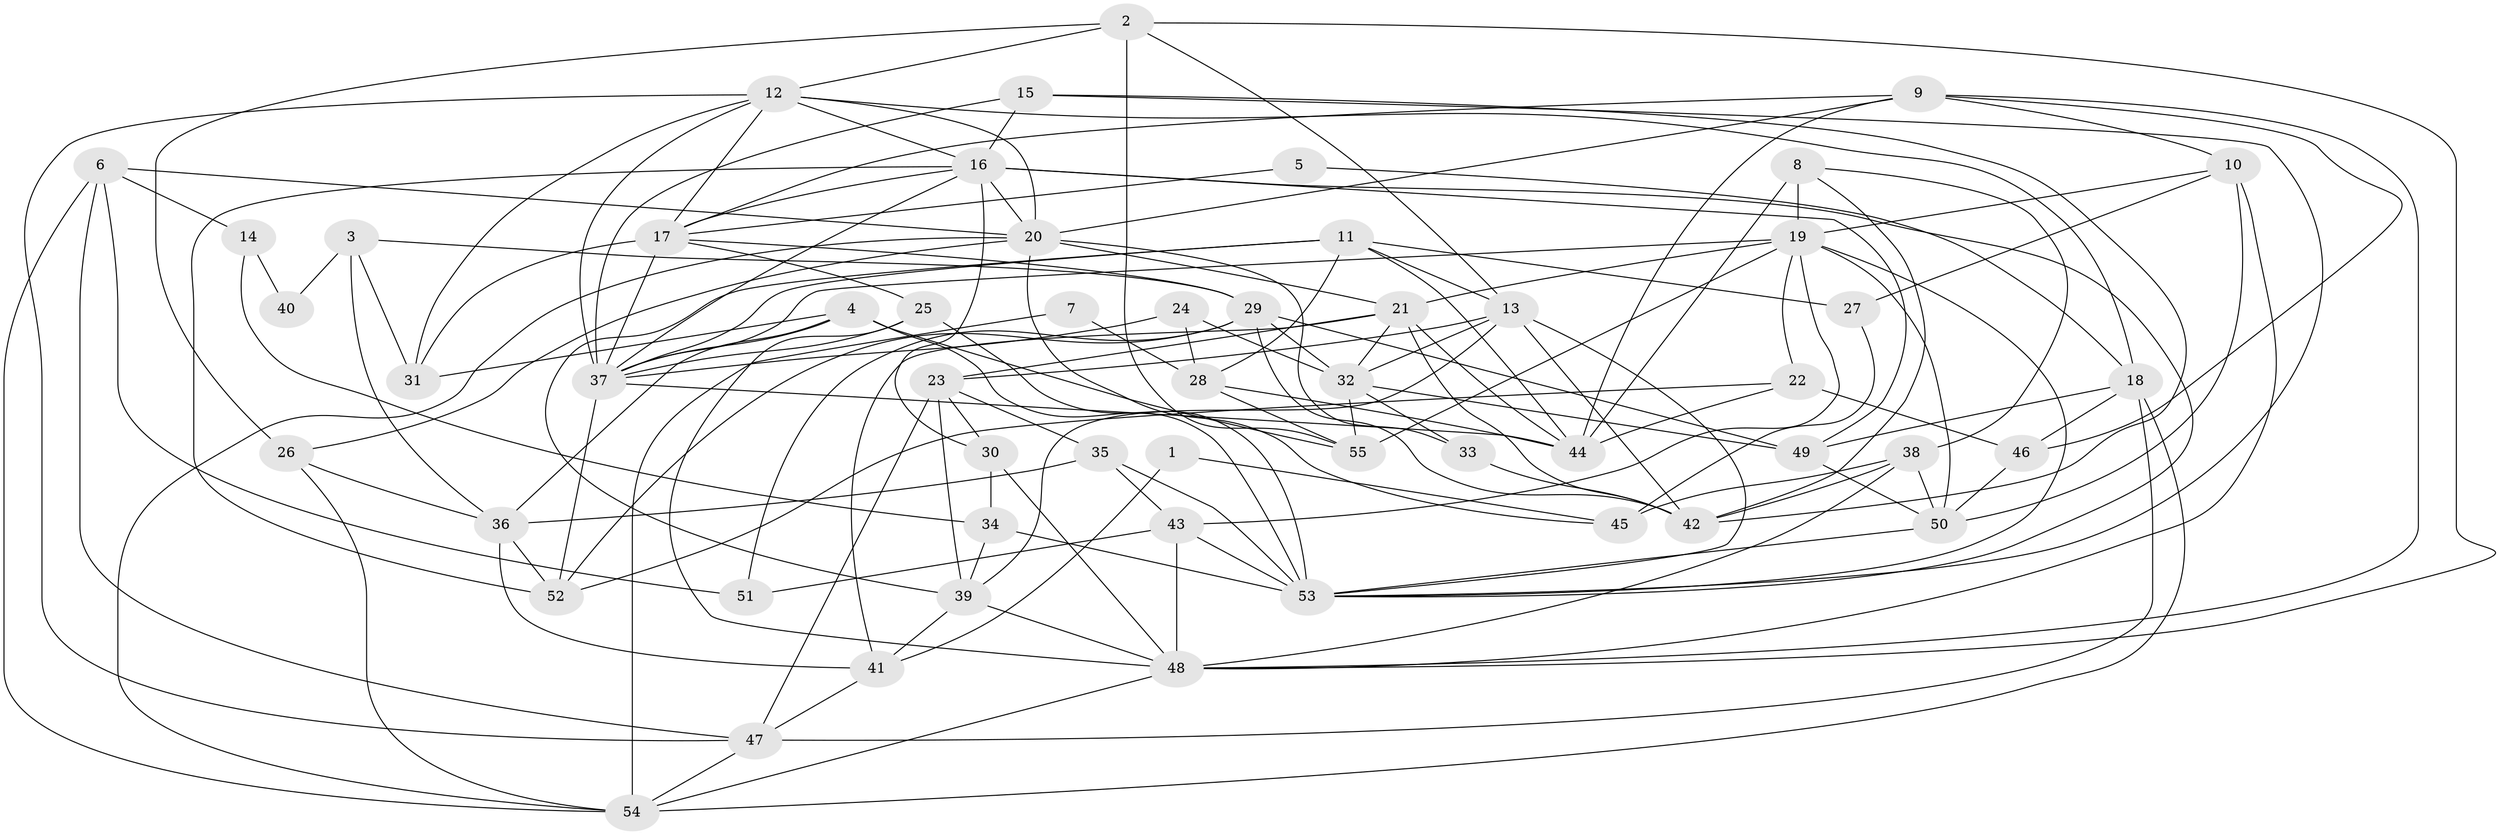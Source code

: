 // original degree distribution, {3: 0.2636363636363636, 6: 0.1, 5: 0.15454545454545454, 4: 0.3, 2: 0.12727272727272726, 7: 0.05454545454545454}
// Generated by graph-tools (version 1.1) at 2025/02/03/09/25 03:02:10]
// undirected, 55 vertices, 148 edges
graph export_dot {
graph [start="1"]
  node [color=gray90,style=filled];
  1;
  2;
  3;
  4;
  5;
  6;
  7;
  8;
  9;
  10;
  11;
  12;
  13;
  14;
  15;
  16;
  17;
  18;
  19;
  20;
  21;
  22;
  23;
  24;
  25;
  26;
  27;
  28;
  29;
  30;
  31;
  32;
  33;
  34;
  35;
  36;
  37;
  38;
  39;
  40;
  41;
  42;
  43;
  44;
  45;
  46;
  47;
  48;
  49;
  50;
  51;
  52;
  53;
  54;
  55;
  1 -- 41 [weight=1.0];
  1 -- 45 [weight=1.0];
  2 -- 12 [weight=1.0];
  2 -- 13 [weight=1.0];
  2 -- 26 [weight=1.0];
  2 -- 48 [weight=1.0];
  2 -- 55 [weight=1.0];
  3 -- 29 [weight=1.0];
  3 -- 31 [weight=1.0];
  3 -- 36 [weight=1.0];
  3 -- 40 [weight=1.0];
  4 -- 31 [weight=1.0];
  4 -- 36 [weight=1.0];
  4 -- 37 [weight=1.0];
  4 -- 53 [weight=1.0];
  4 -- 55 [weight=1.0];
  5 -- 17 [weight=1.0];
  5 -- 18 [weight=1.0];
  6 -- 14 [weight=1.0];
  6 -- 20 [weight=1.0];
  6 -- 47 [weight=1.0];
  6 -- 51 [weight=1.0];
  6 -- 54 [weight=1.0];
  7 -- 28 [weight=1.0];
  7 -- 54 [weight=2.0];
  8 -- 19 [weight=2.0];
  8 -- 38 [weight=1.0];
  8 -- 42 [weight=1.0];
  8 -- 44 [weight=1.0];
  9 -- 10 [weight=1.0];
  9 -- 17 [weight=1.0];
  9 -- 20 [weight=1.0];
  9 -- 44 [weight=1.0];
  9 -- 46 [weight=1.0];
  9 -- 48 [weight=1.0];
  10 -- 19 [weight=1.0];
  10 -- 27 [weight=1.0];
  10 -- 48 [weight=1.0];
  10 -- 50 [weight=1.0];
  11 -- 13 [weight=1.0];
  11 -- 27 [weight=1.0];
  11 -- 28 [weight=1.0];
  11 -- 37 [weight=2.0];
  11 -- 39 [weight=1.0];
  11 -- 44 [weight=1.0];
  12 -- 16 [weight=1.0];
  12 -- 17 [weight=1.0];
  12 -- 18 [weight=1.0];
  12 -- 20 [weight=1.0];
  12 -- 31 [weight=1.0];
  12 -- 37 [weight=1.0];
  12 -- 47 [weight=1.0];
  13 -- 23 [weight=1.0];
  13 -- 32 [weight=1.0];
  13 -- 39 [weight=1.0];
  13 -- 42 [weight=1.0];
  13 -- 53 [weight=1.0];
  14 -- 34 [weight=2.0];
  14 -- 40 [weight=1.0];
  15 -- 16 [weight=1.0];
  15 -- 37 [weight=1.0];
  15 -- 42 [weight=1.0];
  15 -- 53 [weight=1.0];
  16 -- 17 [weight=1.0];
  16 -- 20 [weight=1.0];
  16 -- 30 [weight=2.0];
  16 -- 37 [weight=1.0];
  16 -- 49 [weight=1.0];
  16 -- 52 [weight=1.0];
  16 -- 53 [weight=1.0];
  17 -- 25 [weight=1.0];
  17 -- 29 [weight=1.0];
  17 -- 31 [weight=1.0];
  17 -- 37 [weight=1.0];
  18 -- 46 [weight=1.0];
  18 -- 47 [weight=1.0];
  18 -- 49 [weight=1.0];
  18 -- 54 [weight=1.0];
  19 -- 21 [weight=1.0];
  19 -- 22 [weight=1.0];
  19 -- 37 [weight=1.0];
  19 -- 43 [weight=1.0];
  19 -- 50 [weight=1.0];
  19 -- 53 [weight=1.0];
  19 -- 55 [weight=1.0];
  20 -- 21 [weight=1.0];
  20 -- 26 [weight=1.0];
  20 -- 33 [weight=1.0];
  20 -- 45 [weight=1.0];
  20 -- 54 [weight=1.0];
  21 -- 23 [weight=1.0];
  21 -- 32 [weight=1.0];
  21 -- 41 [weight=1.0];
  21 -- 42 [weight=1.0];
  21 -- 44 [weight=1.0];
  22 -- 44 [weight=1.0];
  22 -- 46 [weight=1.0];
  22 -- 52 [weight=1.0];
  23 -- 30 [weight=2.0];
  23 -- 35 [weight=1.0];
  23 -- 39 [weight=1.0];
  23 -- 47 [weight=1.0];
  24 -- 28 [weight=1.0];
  24 -- 32 [weight=1.0];
  24 -- 37 [weight=1.0];
  25 -- 37 [weight=1.0];
  25 -- 48 [weight=1.0];
  25 -- 53 [weight=1.0];
  26 -- 36 [weight=1.0];
  26 -- 54 [weight=2.0];
  27 -- 45 [weight=1.0];
  28 -- 44 [weight=1.0];
  28 -- 55 [weight=1.0];
  29 -- 32 [weight=1.0];
  29 -- 42 [weight=1.0];
  29 -- 49 [weight=1.0];
  29 -- 51 [weight=1.0];
  29 -- 52 [weight=1.0];
  30 -- 34 [weight=1.0];
  30 -- 48 [weight=1.0];
  32 -- 33 [weight=1.0];
  32 -- 49 [weight=2.0];
  32 -- 55 [weight=1.0];
  33 -- 42 [weight=1.0];
  34 -- 39 [weight=1.0];
  34 -- 53 [weight=2.0];
  35 -- 36 [weight=1.0];
  35 -- 43 [weight=1.0];
  35 -- 53 [weight=1.0];
  36 -- 41 [weight=1.0];
  36 -- 52 [weight=1.0];
  37 -- 44 [weight=2.0];
  37 -- 52 [weight=1.0];
  38 -- 42 [weight=1.0];
  38 -- 45 [weight=2.0];
  38 -- 48 [weight=1.0];
  38 -- 50 [weight=1.0];
  39 -- 41 [weight=1.0];
  39 -- 48 [weight=1.0];
  41 -- 47 [weight=1.0];
  43 -- 48 [weight=1.0];
  43 -- 51 [weight=1.0];
  43 -- 53 [weight=1.0];
  46 -- 50 [weight=1.0];
  47 -- 54 [weight=1.0];
  48 -- 54 [weight=1.0];
  49 -- 50 [weight=1.0];
  50 -- 53 [weight=1.0];
}
